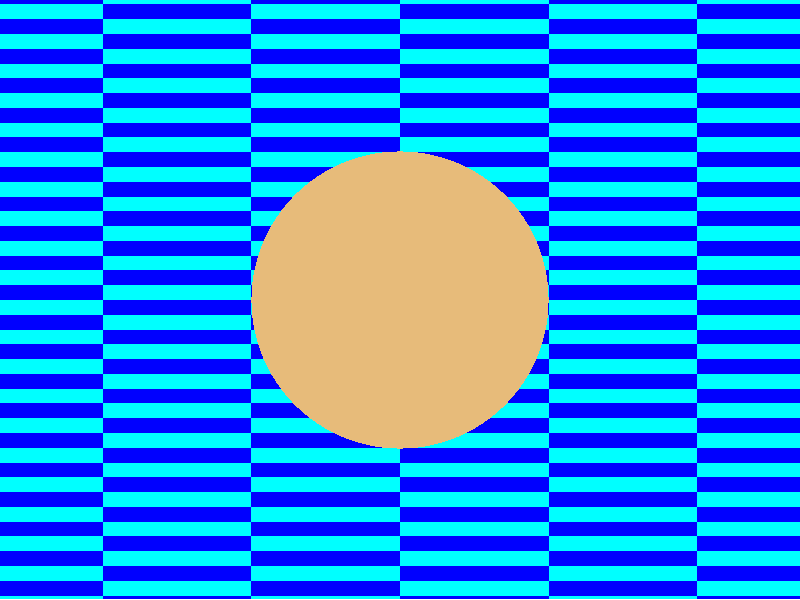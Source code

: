 // 5_camera_orthographic.pov
#include "colors.inc"
#include "skies.inc" 


sky_sphere {
  S_Cloud2
}             

camera{    
  orthographic  
  angle 30
  location <0.0, 1.0, -10.0> 
  look_at  <0.0, 0.0, 0.0>  
  right x*image_width/image_height
} 

light_source { 
  <0.0,3.0,-3.0> 
  color rgb <1.0, 1.0, 1.0>
} 

plane {
  y, -1.0
  pigment {checker Blue,Cyan}    
}
    
sphere {
  <0,0,0>, 1
  pigment { Gold }
  finish {
    ambient 0.1
    diffuse 0.1
    specular 0.5
    roughness 0.001
    reflection {
      0.75
    }
  }
}